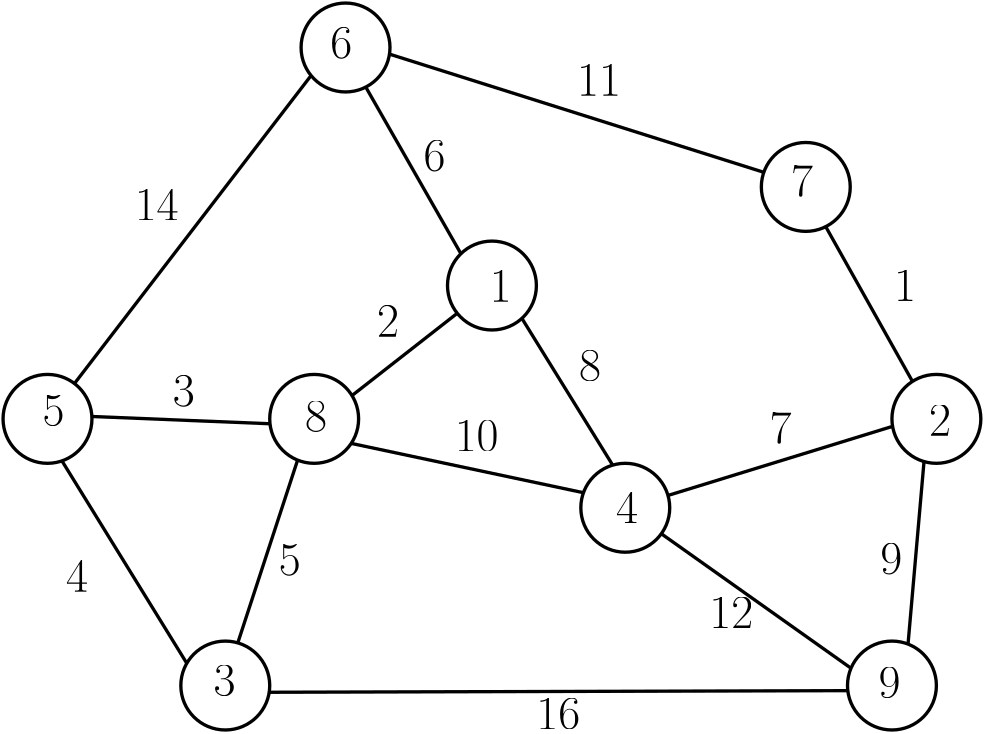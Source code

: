 <?xml version="1.0"?>
<!DOCTYPE ipe SYSTEM "ipe.dtd">
<ipe version="70206" creator="Ipe 7.2.6">
<info created="D:20161005132929" modified="D:20190423140900"/>
<ipestyle name="basic">
<symbol name="arrow/arc(spx)">
<path stroke="sym-stroke" fill="sym-stroke" pen="sym-pen">
0 0 m
-1 0.333 l
-1 -0.333 l
h
</path>
</symbol>
<symbol name="arrow/farc(spx)">
<path stroke="sym-stroke" fill="white" pen="sym-pen">
0 0 m
-1 0.333 l
-1 -0.333 l
h
</path>
</symbol>
<symbol name="arrow/ptarc(spx)">
<path stroke="sym-stroke" fill="sym-stroke" pen="sym-pen">
0 0 m
-1 0.333 l
-0.8 0 l
-1 -0.333 l
h
</path>
</symbol>
<symbol name="arrow/fptarc(spx)">
<path stroke="sym-stroke" fill="white" pen="sym-pen">
0 0 m
-1 0.333 l
-0.8 0 l
-1 -0.333 l
h
</path>
</symbol>
<symbol name="mark/circle(sx)" transformations="translations">
<path fill="sym-stroke">
0.6 0 0 0.6 0 0 e
0.4 0 0 0.4 0 0 e
</path>
</symbol>
<symbol name="mark/disk(sx)" transformations="translations">
<path fill="sym-stroke">
0.6 0 0 0.6 0 0 e
</path>
</symbol>
<symbol name="mark/fdisk(sfx)" transformations="translations">
<group>
<path fill="sym-fill">
0.5 0 0 0.5 0 0 e
</path>
<path fill="sym-stroke" fillrule="eofill">
0.6 0 0 0.6 0 0 e
0.4 0 0 0.4 0 0 e
</path>
</group>
</symbol>
<symbol name="mark/box(sx)" transformations="translations">
<path fill="sym-stroke" fillrule="eofill">
-0.6 -0.6 m
0.6 -0.6 l
0.6 0.6 l
-0.6 0.6 l
h
-0.4 -0.4 m
0.4 -0.4 l
0.4 0.4 l
-0.4 0.4 l
h
</path>
</symbol>
<symbol name="mark/square(sx)" transformations="translations">
<path fill="sym-stroke">
-0.6 -0.6 m
0.6 -0.6 l
0.6 0.6 l
-0.6 0.6 l
h
</path>
</symbol>
<symbol name="mark/fsquare(sfx)" transformations="translations">
<group>
<path fill="sym-fill">
-0.5 -0.5 m
0.5 -0.5 l
0.5 0.5 l
-0.5 0.5 l
h
</path>
<path fill="sym-stroke" fillrule="eofill">
-0.6 -0.6 m
0.6 -0.6 l
0.6 0.6 l
-0.6 0.6 l
h
-0.4 -0.4 m
0.4 -0.4 l
0.4 0.4 l
-0.4 0.4 l
h
</path>
</group>
</symbol>
<symbol name="mark/cross(sx)" transformations="translations">
<group>
<path fill="sym-stroke">
-0.43 -0.57 m
0.57 0.43 l
0.43 0.57 l
-0.57 -0.43 l
h
</path>
<path fill="sym-stroke">
-0.43 0.57 m
0.57 -0.43 l
0.43 -0.57 l
-0.57 0.43 l
h
</path>
</group>
</symbol>
<symbol name="arrow/fnormal(spx)">
<path stroke="sym-stroke" fill="white" pen="sym-pen">
0 0 m
-1 0.333 l
-1 -0.333 l
h
</path>
</symbol>
<symbol name="arrow/pointed(spx)">
<path stroke="sym-stroke" fill="sym-stroke" pen="sym-pen">
0 0 m
-1 0.333 l
-0.8 0 l
-1 -0.333 l
h
</path>
</symbol>
<symbol name="arrow/fpointed(spx)">
<path stroke="sym-stroke" fill="white" pen="sym-pen">
0 0 m
-1 0.333 l
-0.8 0 l
-1 -0.333 l
h
</path>
</symbol>
<symbol name="arrow/linear(spx)">
<path stroke="sym-stroke" pen="sym-pen">
-1 0.333 m
0 0 l
-1 -0.333 l
</path>
</symbol>
<symbol name="arrow/fdouble(spx)">
<path stroke="sym-stroke" fill="white" pen="sym-pen">
0 0 m
-1 0.333 l
-1 -0.333 l
h
-1 0 m
-2 0.333 l
-2 -0.333 l
h
</path>
</symbol>
<symbol name="arrow/double(spx)">
<path stroke="sym-stroke" fill="sym-stroke" pen="sym-pen">
0 0 m
-1 0.333 l
-1 -0.333 l
h
-1 0 m
-2 0.333 l
-2 -0.333 l
h
</path>
</symbol>
<pen name="heavier" value="0.8"/>
<pen name="fat" value="1.2"/>
<pen name="ultrafat" value="2"/>
<symbolsize name="large" value="5"/>
<symbolsize name="small" value="2"/>
<symbolsize name="tiny" value="1.1"/>
<arrowsize name="large" value="10"/>
<arrowsize name="small" value="5"/>
<arrowsize name="tiny" value="3"/>
<color name="red" value="1 0 0"/>
<color name="green" value="0 1 0"/>
<color name="blue" value="0 0 1"/>
<color name="yellow" value="1 1 0"/>
<color name="orange" value="1 0.647 0"/>
<color name="gold" value="1 0.843 0"/>
<color name="purple" value="0.627 0.125 0.941"/>
<color name="gray" value="0.745"/>
<color name="brown" value="0.647 0.165 0.165"/>
<color name="navy" value="0 0 0.502"/>
<color name="pink" value="1 0.753 0.796"/>
<color name="seagreen" value="0.18 0.545 0.341"/>
<color name="turquoise" value="0.251 0.878 0.816"/>
<color name="violet" value="0.933 0.51 0.933"/>
<color name="darkblue" value="0 0 0.545"/>
<color name="darkcyan" value="0 0.545 0.545"/>
<color name="darkgray" value="0.663"/>
<color name="darkgreen" value="0 0.392 0"/>
<color name="darkmagenta" value="0.545 0 0.545"/>
<color name="darkorange" value="1 0.549 0"/>
<color name="darkred" value="0.545 0 0"/>
<color name="lightblue" value="0.678 0.847 0.902"/>
<color name="lightcyan" value="0.878 1 1"/>
<color name="lightgray" value="0.827"/>
<color name="lightgreen" value="0.565 0.933 0.565"/>
<color name="lightyellow" value="1 1 0.878"/>
<dashstyle name="dashed" value="[4] 0"/>
<dashstyle name="dotted" value="[1 3] 0"/>
<dashstyle name="dash dotted" value="[4 2 1 2] 0"/>
<dashstyle name="dash dot dotted" value="[4 2 1 2 1 2] 0"/>
<textsize name="large" value="\large"/>
<textsize name="small" value="\small"/>
<textsize name="tiny" value="\tiny"/>
<textsize name="Large" value="\Large"/>
<textsize name="LARGE" value="\LARGE"/>
<textsize name="huge" value="\huge"/>
<textsize name="Huge" value="\Huge"/>
<textsize name="footnote" value="\footnotesize"/>
<textstyle name="center" begin="\begin{center}" end="\end{center}"/>
<textstyle name="itemize" begin="\begin{itemize}" end="\end{itemize}"/>
<textstyle name="item" begin="\begin{itemize}\item{}" end="\end{itemize}"/>
<gridsize name="4 pts" value="4"/>
<gridsize name="8 pts (~3 mm)" value="8"/>
<gridsize name="16 pts (~6 mm)" value="16"/>
<gridsize name="32 pts (~12 mm)" value="32"/>
<gridsize name="10 pts (~3.5 mm)" value="10"/>
<gridsize name="20 pts (~7 mm)" value="20"/>
<gridsize name="14 pts (~5 mm)" value="14"/>
<gridsize name="28 pts (~10 mm)" value="28"/>
<gridsize name="56 pts (~20 mm)" value="56"/>
<anglesize name="90 deg" value="90"/>
<anglesize name="60 deg" value="60"/>
<anglesize name="45 deg" value="45"/>
<anglesize name="30 deg" value="30"/>
<anglesize name="22.5 deg" value="22.5"/>
<tiling name="falling" angle="-60" step="4" width="1"/>
<tiling name="rising" angle="30" step="4" width="1"/>
</ipestyle>
<page>
<layer name="alpha"/>
<view layers="alpha" active="alpha"/>
<path layer="alpha" matrix="1 0 0 1 27.2909 21.6928" stroke="black" pen="fat">
16 0 0 16 176 720 e
</path>
<path matrix="1 0 0 1 192.984 -28.5012" stroke="black" pen="fat">
16 0 0 16 176 720 e
</path>
<path matrix="1 0 0 1 16 -112" stroke="black" pen="fat">
16 0 0 16 176 720 e
</path>
<path matrix="1 0 0 1 128 -144" stroke="black" pen="fat">
16 0 0 16 176 720 e
</path>
<path matrix="1 0 0 1 240 -112" stroke="black" pen="fat">
16 0 0 16 176 720 e
</path>
<path matrix="1 0 0 1 -16 -208" stroke="black" pen="fat">
16 0 0 16 176 720 e
</path>
<path matrix="1 0 0 1 -80 -112" stroke="black" pen="fat">
16 0 0 16 176 720 e
</path>
<path matrix="1 0 0 1 80 -64" stroke="black" pen="fat">
16 0 0 16 176 720 e
</path>
<path matrix="1 0 0 1 224 -208" stroke="black" pen="fat">
16 0 0 16 176 720 e
</path>
<text transformations="translations" pos="255.164 650.165" stroke="black" type="label" width="7.895" height="11.097" depth="0" valign="baseline" size="LARGE" style="math">1</text>
<text transformations="translations" pos="413.311 601.881" stroke="black" type="label" width="7.895" height="11.097" depth="0" valign="baseline" size="LARGE" style="math">2</text>
<text transformations="translations" pos="155.797 508.112" stroke="black" type="label" width="7.895" height="11.097" depth="0" valign="baseline" size="LARGE" style="math">3</text>
<text transformations="translations" pos="300.649 570.391" stroke="black" type="label" width="7.895" height="11.097" depth="0" valign="baseline" size="LARGE" style="math">4</text>
<text transformations="translations" pos="94.2179 605.38" stroke="black" type="label" width="7.895" height="11.097" depth="0" valign="baseline" size="LARGE" style="math">5</text>
<text matrix="1 0 0 1 48.9836 3.49883" transformations="translations" pos="314.644 684.453" stroke="black" type="label" width="7.895" height="11.097" depth="0" valign="baseline" size="LARGE" style="math">7</text>
<text transformations="translations" pos="188.686 603.28" stroke="black" type="label" width="7.895" height="11.097" depth="0" valign="baseline" size="LARGE" style="math">8</text>
<text transformations="translations" pos="395.117 507.412" stroke="black" type="label" width="7.895" height="11.097" depth="0" valign="baseline" size="LARGE" style="math">9</text>
<text matrix="1 0 0 1 27.2909 21.6928" transformations="translations" pos="170.492 715.943" stroke="black" type="label" width="7.895" height="11.097" depth="0" valign="baseline" size="LARGE" style="math">6</text>
<path stroke="black" pen="fat">
190.881 731.594 m
105.705 620.721 l
</path>
<path stroke="black" pen="fat">
219.111 739.302 m
353.873 696.76 l
</path>
<path stroke="black" pen="fat">
266.779 644.176 m
299.468 591.345 l
</path>
<path stroke="black" pen="fat">
319.373 580.435 m
400.227 605.312 l
</path>
<path stroke="black" pen="fat">
316.978 566.642 m
385.262 518.229 l
</path>
<path stroke="black" pen="fat">
205.34 599.166 m
288.943 581.41 l
</path>
<path stroke="black" pen="fat">
243.501 646.012 m
205.621 616.394 l
</path>
<path stroke="black" pen="fat">
111.977 608.855 m
176.098 606.236 l
</path>
<path stroke="black" pen="fat">
244.83 667.456 m
210.579 727.449 l
</path>
<path stroke="black" pen="fat">
186.036 593.153 m
164.502 527.354 l
</path>
<path stroke="black" pen="fat">
101.208 592.871 m
146.145 520.003 l
</path>
<text transformations="translations" pos="286.654 724.34" stroke="black" type="label" width="15.791" height="11.097" depth="0" valign="baseline" size="LARGE" style="math">11</text>
<text matrix="1 0 0 1 -10.2274 2.69141" transformations="translations" pos="137.603 676.756" stroke="black" type="label" width="15.791" height="11.097" depth="0" valign="baseline" size="LARGE" style="math">14</text>
<text transformations="translations" pos="231.372 697.049" stroke="black" type="label" width="7.895" height="11.097" depth="0" valign="baseline" size="LARGE" style="math">6</text>
<text matrix="1 0 0 1 -14.6951 9.09696" transformations="translations" pos="229.273 628.472" stroke="black" type="label" width="7.895" height="11.097" depth="0" valign="baseline" size="LARGE" style="math">2</text>
<text transformations="translations" pos="141.102 612.377" stroke="black" type="label" width="7.895" height="11.097" depth="0" valign="baseline" size="LARGE" style="math">3</text>
<text transformations="translations" pos="242.568 596.283" stroke="black" type="label" width="15.791" height="11.097" depth="0" valign="baseline" size="LARGE" style="math">10</text>
<text matrix="1 0 0 1 32.1893 -36.3879" transformations="translations" pos="239.769 532.604" stroke="black" type="label" width="15.791" height="11.097" depth="0" valign="baseline" size="LARGE" style="math">16</text>
<text matrix="1 0 0 1 15.0719 -6.99766" transformations="translations" pos="164.195 558.495" stroke="black" type="label" width="7.895" height="11.097" depth="0" valign="baseline" size="LARGE" style="math">5</text>
<text matrix="1 0 0 1 -11.8422 -6.45938" transformations="translations" pos="114.511 552.197" stroke="black" type="label" width="7.895" height="11.097" depth="0" valign="baseline" size="LARGE" style="math">4</text>
<text transformations="translations" pos="287.353 621.474" stroke="black" type="label" width="7.895" height="11.097" depth="0" valign="baseline" size="LARGE" style="math">8</text>
<text matrix="1 0 0 1 -8.3972 -6.2979" transformations="translations" pos="342.635 538.902" stroke="black" type="label" width="15.791" height="11.097" depth="0" valign="baseline" size="LARGE" style="math">12</text>
<text matrix="1 0 0 1 -48.2839 26.322" transformations="translations" pos="444.101 525.606" stroke="black" type="label" width="7.895" height="11.097" depth="0" valign="baseline" size="LARGE" style="math">9</text>
<text transformations="translations" pos="355.93 599.082" stroke="black" type="label" width="7.895" height="11.097" depth="0" valign="baseline" size="LARGE" style="math">7</text>
<text matrix="1 0 0 1 -6.2979 -54.2979" transformations="translations" pos="407.013 704.746" stroke="black" type="label" width="7.895" height="11.097" depth="0" valign="baseline" size="LARGE" style="math">1</text>
<path stroke="black" pen="fat">
376.163 677.2 m
407.387 621.484 l
</path>
<path stroke="black" pen="fat">
175.816 509.579 m
384.106 510.166 l
</path>
<path stroke="black" pen="fat">
411.547 592.632 m
405.792 526.915 l
</path>
</page>
</ipe>

